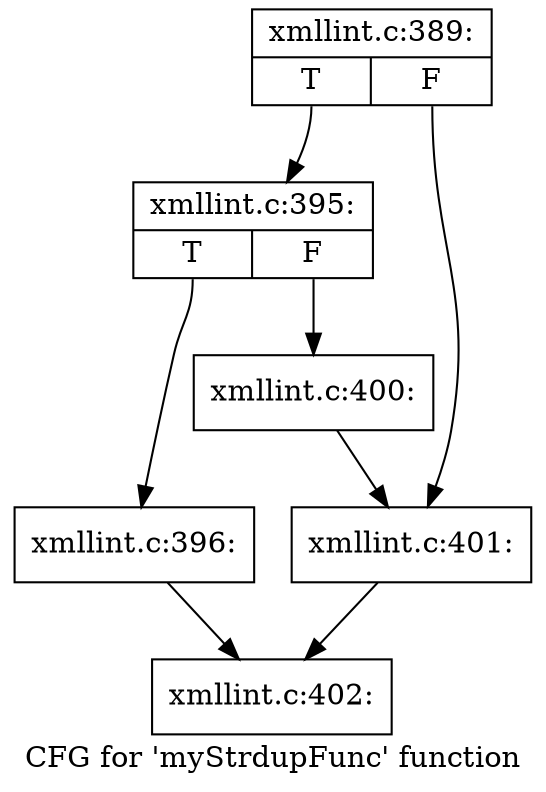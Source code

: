 digraph "CFG for 'myStrdupFunc' function" {
	label="CFG for 'myStrdupFunc' function";

	Node0x4a25bf0 [shape=record,label="{xmllint.c:389:|{<s0>T|<s1>F}}"];
	Node0x4a25bf0:s0 -> Node0x4a29210;
	Node0x4a25bf0:s1 -> Node0x4a29540;
	Node0x4a29210 [shape=record,label="{xmllint.c:395:|{<s0>T|<s1>F}}"];
	Node0x4a29210:s0 -> Node0x4a297e0;
	Node0x4a29210:s1 -> Node0x4a29830;
	Node0x4a297e0 [shape=record,label="{xmllint.c:396:}"];
	Node0x4a297e0 -> Node0x4a260d0;
	Node0x4a29830 [shape=record,label="{xmllint.c:400:}"];
	Node0x4a29830 -> Node0x4a29540;
	Node0x4a29540 [shape=record,label="{xmllint.c:401:}"];
	Node0x4a29540 -> Node0x4a260d0;
	Node0x4a260d0 [shape=record,label="{xmllint.c:402:}"];
}
